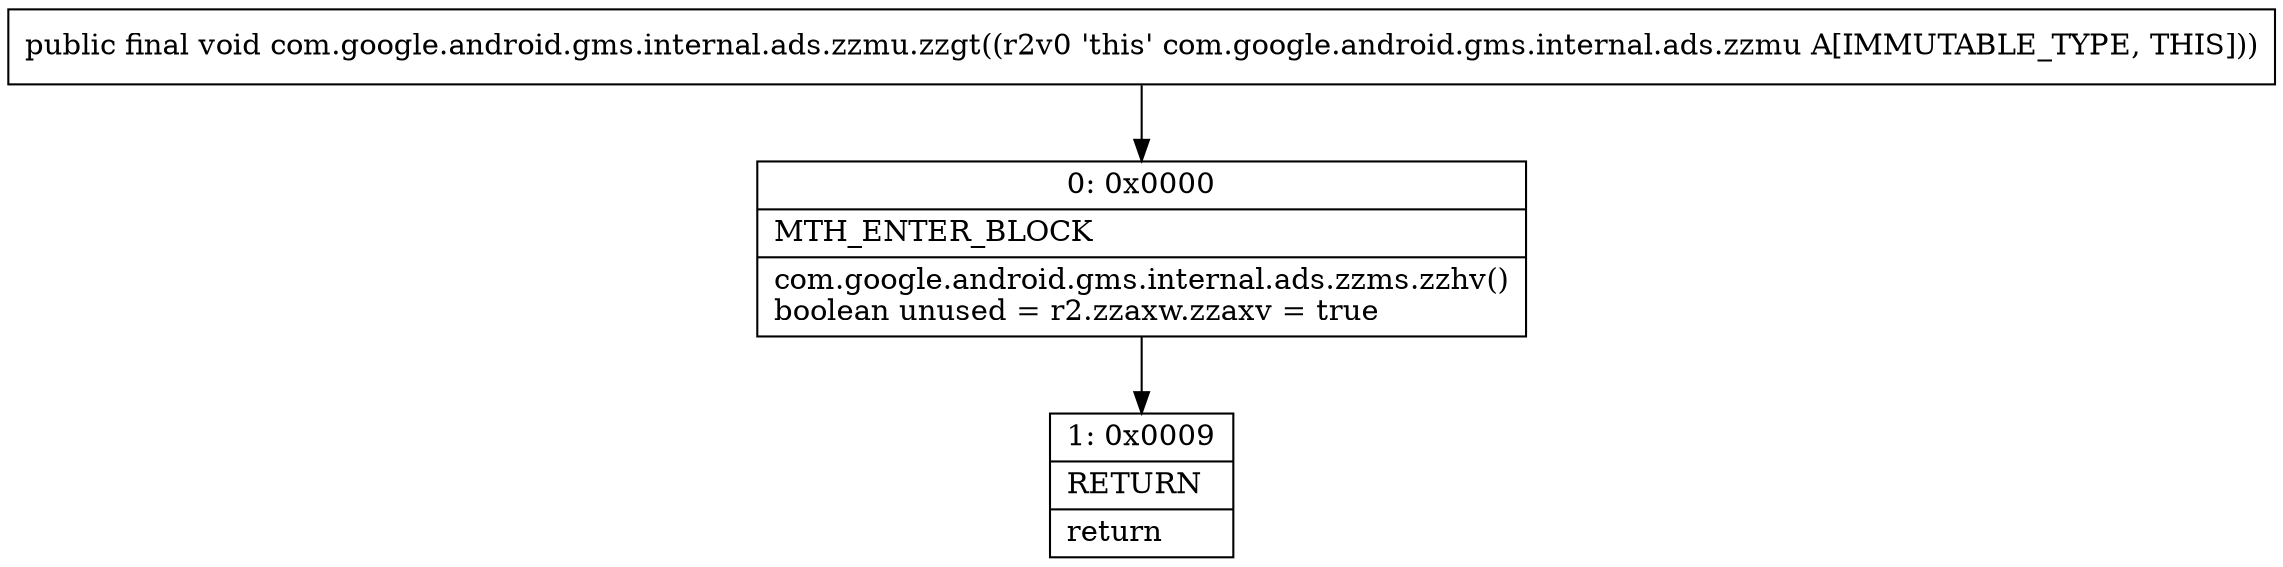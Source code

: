 digraph "CFG forcom.google.android.gms.internal.ads.zzmu.zzgt()V" {
Node_0 [shape=record,label="{0\:\ 0x0000|MTH_ENTER_BLOCK\l|com.google.android.gms.internal.ads.zzms.zzhv()\lboolean unused = r2.zzaxw.zzaxv = true\l}"];
Node_1 [shape=record,label="{1\:\ 0x0009|RETURN\l|return\l}"];
MethodNode[shape=record,label="{public final void com.google.android.gms.internal.ads.zzmu.zzgt((r2v0 'this' com.google.android.gms.internal.ads.zzmu A[IMMUTABLE_TYPE, THIS])) }"];
MethodNode -> Node_0;
Node_0 -> Node_1;
}

